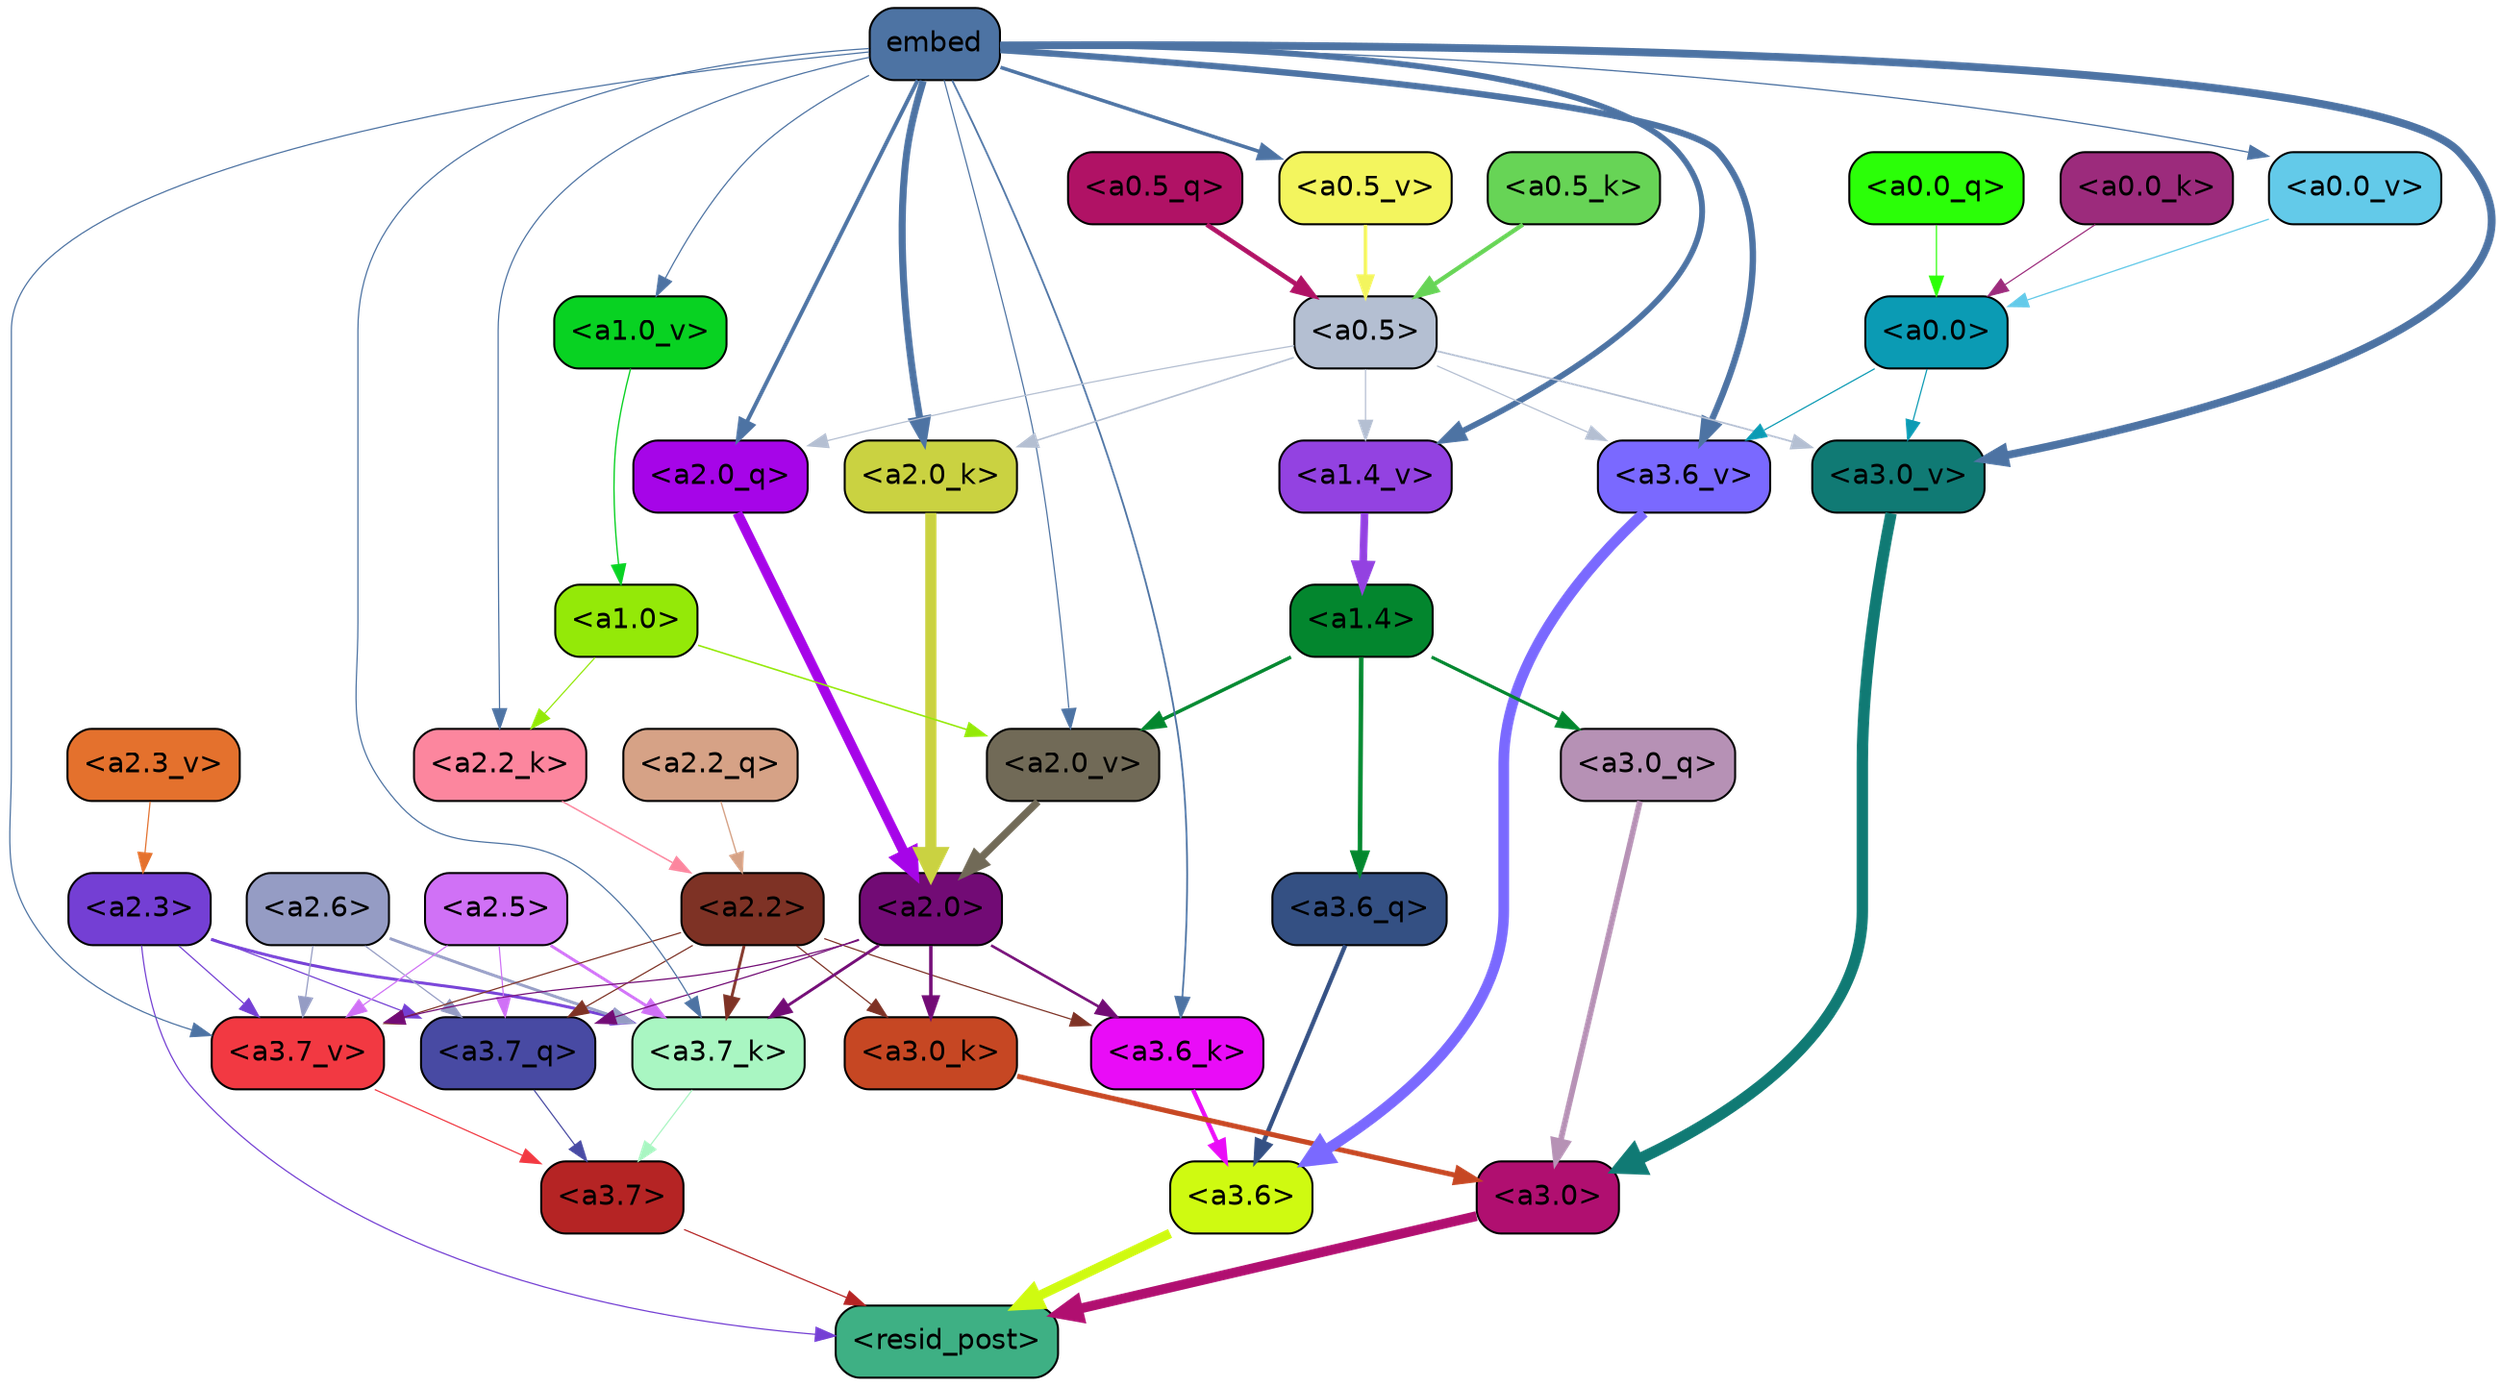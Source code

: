 strict digraph "" {
	graph [bgcolor=transparent,
		layout=dot,
		overlap=false,
		splines=true
	];
	"<a3.7>"	[color=black,
		fillcolor="#b52424",
		fontname=Helvetica,
		shape=box,
		style="filled, rounded"];
	"<resid_post>"	[color=black,
		fillcolor="#3eb084",
		fontname=Helvetica,
		shape=box,
		style="filled, rounded"];
	"<a3.7>" -> "<resid_post>"	[color="#b52424",
		penwidth=0.6];
	"<a3.6>"	[color=black,
		fillcolor="#cffa11",
		fontname=Helvetica,
		shape=box,
		style="filled, rounded"];
	"<a3.6>" -> "<resid_post>"	[color="#cffa11",
		penwidth=4.746312499046326];
	"<a3.0>"	[color=black,
		fillcolor="#b00f70",
		fontname=Helvetica,
		shape=box,
		style="filled, rounded"];
	"<a3.0>" -> "<resid_post>"	[color="#b00f70",
		penwidth=4.896343111991882];
	"<a2.3>"	[color=black,
		fillcolor="#743fd4",
		fontname=Helvetica,
		shape=box,
		style="filled, rounded"];
	"<a2.3>" -> "<resid_post>"	[color="#743fd4",
		penwidth=0.6];
	"<a3.7_q>"	[color=black,
		fillcolor="#484aa3",
		fontname=Helvetica,
		shape=box,
		style="filled, rounded"];
	"<a2.3>" -> "<a3.7_q>"	[color="#743fd4",
		penwidth=0.6];
	"<a3.7_k>"	[color=black,
		fillcolor="#a9f6c2",
		fontname=Helvetica,
		shape=box,
		style="filled, rounded"];
	"<a2.3>" -> "<a3.7_k>"	[color="#743fd4",
		penwidth=1.467104621231556];
	"<a3.7_v>"	[color=black,
		fillcolor="#f23942",
		fontname=Helvetica,
		shape=box,
		style="filled, rounded"];
	"<a2.3>" -> "<a3.7_v>"	[color="#743fd4",
		penwidth=0.6];
	"<a3.7_q>" -> "<a3.7>"	[color="#484aa3",
		penwidth=0.6];
	"<a3.6_q>"	[color=black,
		fillcolor="#345083",
		fontname=Helvetica,
		shape=box,
		style="filled, rounded"];
	"<a3.6_q>" -> "<a3.6>"	[color="#345083",
		penwidth=2.160832464694977];
	"<a3.0_q>"	[color=black,
		fillcolor="#b691b5",
		fontname=Helvetica,
		shape=box,
		style="filled, rounded"];
	"<a3.0_q>" -> "<a3.0>"	[color="#b691b5",
		penwidth=2.870753765106201];
	"<a3.7_k>" -> "<a3.7>"	[color="#a9f6c2",
		penwidth=0.6];
	"<a3.6_k>"	[color=black,
		fillcolor="#e90cf7",
		fontname=Helvetica,
		shape=box,
		style="filled, rounded"];
	"<a3.6_k>" -> "<a3.6>"	[color="#e90cf7",
		penwidth=2.13908451795578];
	"<a3.0_k>"	[color=black,
		fillcolor="#c64723",
		fontname=Helvetica,
		shape=box,
		style="filled, rounded"];
	"<a3.0_k>" -> "<a3.0>"	[color="#c64723",
		penwidth=2.520303964614868];
	"<a3.7_v>" -> "<a3.7>"	[color="#f23942",
		penwidth=0.6];
	"<a3.6_v>"	[color=black,
		fillcolor="#7a69ff",
		fontname=Helvetica,
		shape=box,
		style="filled, rounded"];
	"<a3.6_v>" -> "<a3.6>"	[color="#7a69ff",
		penwidth=5.297133803367615];
	"<a3.0_v>"	[color=black,
		fillcolor="#107a74",
		fontname=Helvetica,
		shape=box,
		style="filled, rounded"];
	"<a3.0_v>" -> "<a3.0>"	[color="#107a74",
		penwidth=5.680712580680847];
	"<a2.6>"	[color=black,
		fillcolor="#959cc4",
		fontname=Helvetica,
		shape=box,
		style="filled, rounded"];
	"<a2.6>" -> "<a3.7_q>"	[color="#959cc4",
		penwidth=0.6];
	"<a2.6>" -> "<a3.7_k>"	[color="#959cc4",
		penwidth=1.4453159049153328];
	"<a2.6>" -> "<a3.7_v>"	[color="#959cc4",
		penwidth=0.6];
	"<a2.5>"	[color=black,
		fillcolor="#d071f6",
		fontname=Helvetica,
		shape=box,
		style="filled, rounded"];
	"<a2.5>" -> "<a3.7_q>"	[color="#d071f6",
		penwidth=0.6];
	"<a2.5>" -> "<a3.7_k>"	[color="#d071f6",
		penwidth=1.4526091292500496];
	"<a2.5>" -> "<a3.7_v>"	[color="#d071f6",
		penwidth=0.6];
	"<a2.2>"	[color=black,
		fillcolor="#7e3225",
		fontname=Helvetica,
		shape=box,
		style="filled, rounded"];
	"<a2.2>" -> "<a3.7_q>"	[color="#7e3225",
		penwidth=0.6];
	"<a2.2>" -> "<a3.7_k>"	[color="#7e3225",
		penwidth=1.4310357049107552];
	"<a2.2>" -> "<a3.6_k>"	[color="#7e3225",
		penwidth=0.6];
	"<a2.2>" -> "<a3.0_k>"	[color="#7e3225",
		penwidth=0.6];
	"<a2.2>" -> "<a3.7_v>"	[color="#7e3225",
		penwidth=0.6];
	"<a2.0>"	[color=black,
		fillcolor="#720b75",
		fontname=Helvetica,
		shape=box,
		style="filled, rounded"];
	"<a2.0>" -> "<a3.7_q>"	[color="#720b75",
		penwidth=0.6];
	"<a2.0>" -> "<a3.7_k>"	[color="#720b75",
		penwidth=1.4314699843525887];
	"<a2.0>" -> "<a3.6_k>"	[color="#720b75",
		penwidth=1.2950235605239868];
	"<a2.0>" -> "<a3.0_k>"	[color="#720b75",
		penwidth=1.712992787361145];
	"<a2.0>" -> "<a3.7_v>"	[color="#720b75",
		penwidth=0.6];
	"<a1.4>"	[color=black,
		fillcolor="#03862e",
		fontname=Helvetica,
		shape=box,
		style="filled, rounded"];
	"<a1.4>" -> "<a3.6_q>"	[color="#03862e",
		penwidth=2.2719132900238037];
	"<a1.4>" -> "<a3.0_q>"	[color="#03862e",
		penwidth=1.5932877659797668];
	"<a2.0_v>"	[color=black,
		fillcolor="#716a57",
		fontname=Helvetica,
		shape=box,
		style="filled, rounded"];
	"<a1.4>" -> "<a2.0_v>"	[color="#03862e",
		penwidth=1.7291951477527618];
	embed	[color=black,
		fillcolor="#4d73a3",
		fontname=Helvetica,
		shape=box,
		style="filled, rounded"];
	embed -> "<a3.7_k>"	[color="#4d73a3",
		penwidth=0.6];
	embed -> "<a3.6_k>"	[color="#4d73a3",
		penwidth=0.891706109046936];
	embed -> "<a3.7_v>"	[color="#4d73a3",
		penwidth=0.6];
	embed -> "<a3.6_v>"	[color="#4d73a3",
		penwidth=3.1766927242279053];
	embed -> "<a3.0_v>"	[color="#4d73a3",
		penwidth=3.9005755856633186];
	"<a2.0_q>"	[color=black,
		fillcolor="#a605e8",
		fontname=Helvetica,
		shape=box,
		style="filled, rounded"];
	embed -> "<a2.0_q>"	[color="#4d73a3",
		penwidth=1.9666987657546997];
	"<a2.2_k>"	[color=black,
		fillcolor="#fc869e",
		fontname=Helvetica,
		shape=box,
		style="filled, rounded"];
	embed -> "<a2.2_k>"	[color="#4d73a3",
		penwidth=0.6];
	"<a2.0_k>"	[color=black,
		fillcolor="#cad241",
		fontname=Helvetica,
		shape=box,
		style="filled, rounded"];
	embed -> "<a2.0_k>"	[color="#4d73a3",
		penwidth=3.5067105293273926];
	embed -> "<a2.0_v>"	[color="#4d73a3",
		penwidth=0.6];
	"<a1.4_v>"	[color=black,
		fillcolor="#9342e1",
		fontname=Helvetica,
		shape=box,
		style="filled, rounded"];
	embed -> "<a1.4_v>"	[color="#4d73a3",
		penwidth=2.921818971633911];
	"<a1.0_v>"	[color=black,
		fillcolor="#08d222",
		fontname=Helvetica,
		shape=box,
		style="filled, rounded"];
	embed -> "<a1.0_v>"	[color="#4d73a3",
		penwidth=0.6];
	"<a0.5_v>"	[color=black,
		fillcolor="#f3f55e",
		fontname=Helvetica,
		shape=box,
		style="filled, rounded"];
	embed -> "<a0.5_v>"	[color="#4d73a3",
		penwidth=1.7693885564804077];
	"<a0.0_v>"	[color=black,
		fillcolor="#63cae9",
		fontname=Helvetica,
		shape=box,
		style="filled, rounded"];
	embed -> "<a0.0_v>"	[color="#4d73a3",
		penwidth=0.6300246715545654];
	"<a0.5>"	[color=black,
		fillcolor="#b4bfd2",
		fontname=Helvetica,
		shape=box,
		style="filled, rounded"];
	"<a0.5>" -> "<a3.6_v>"	[color="#b4bfd2",
		penwidth=0.6];
	"<a0.5>" -> "<a3.0_v>"	[color="#b4bfd2",
		penwidth=0.8493617177009583];
	"<a0.5>" -> "<a2.0_q>"	[color="#b4bfd2",
		penwidth=0.6];
	"<a0.5>" -> "<a2.0_k>"	[color="#b4bfd2",
		penwidth=0.7897228002548218];
	"<a0.5>" -> "<a1.4_v>"	[color="#b4bfd2",
		penwidth=0.6];
	"<a0.0>"	[color=black,
		fillcolor="#0b9bb4",
		fontname=Helvetica,
		shape=box,
		style="filled, rounded"];
	"<a0.0>" -> "<a3.6_v>"	[color="#0b9bb4",
		penwidth=0.6];
	"<a0.0>" -> "<a3.0_v>"	[color="#0b9bb4",
		penwidth=0.6];
	"<a2.2_q>"	[color=black,
		fillcolor="#d6a286",
		fontname=Helvetica,
		shape=box,
		style="filled, rounded"];
	"<a2.2_q>" -> "<a2.2>"	[color="#d6a286",
		penwidth=0.6677633281797171];
	"<a2.0_q>" -> "<a2.0>"	[color="#a605e8",
		penwidth=4.966194009408355];
	"<a2.2_k>" -> "<a2.2>"	[color="#fc869e",
		penwidth=0.7399393804371357];
	"<a2.0_k>" -> "<a2.0>"	[color="#cad241",
		penwidth=5.5817058570683];
	"<a2.3_v>"	[color=black,
		fillcolor="#e4712d",
		fontname=Helvetica,
		shape=box,
		style="filled, rounded"];
	"<a2.3_v>" -> "<a2.3>"	[color="#e4712d",
		penwidth=0.6];
	"<a2.0_v>" -> "<a2.0>"	[color="#716a57",
		penwidth=3.7102378383278847];
	"<a1.0>"	[color=black,
		fillcolor="#94e908",
		fontname=Helvetica,
		shape=box,
		style="filled, rounded"];
	"<a1.0>" -> "<a2.2_k>"	[color="#94e908",
		penwidth=0.6];
	"<a1.0>" -> "<a2.0_v>"	[color="#94e908",
		penwidth=0.7823128998279572];
	"<a1.4_v>" -> "<a1.4>"	[color="#9342e1",
		penwidth=3.84571635723114];
	"<a1.0_v>" -> "<a1.0>"	[color="#08d222",
		penwidth=0.6638844013214111];
	"<a0.5_q>"	[color=black,
		fillcolor="#b01265",
		fontname=Helvetica,
		shape=box,
		style="filled, rounded"];
	"<a0.5_q>" -> "<a0.5>"	[color="#b01265",
		penwidth=2.3498679399490356];
	"<a0.0_q>"	[color=black,
		fillcolor="#2bff08",
		fontname=Helvetica,
		shape=box,
		style="filled, rounded"];
	"<a0.0_q>" -> "<a0.0>"	[color="#2bff08",
		penwidth=0.6];
	"<a0.5_k>"	[color=black,
		fillcolor="#67d456",
		fontname=Helvetica,
		shape=box,
		style="filled, rounded"];
	"<a0.5_k>" -> "<a0.5>"	[color="#67d456",
		penwidth=2.1505037546157837];
	"<a0.0_k>"	[color=black,
		fillcolor="#9c2b7c",
		fontname=Helvetica,
		shape=box,
		style="filled, rounded"];
	"<a0.0_k>" -> "<a0.0>"	[color="#9c2b7c",
		penwidth=0.6];
	"<a0.5_v>" -> "<a0.5>"	[color="#f3f55e",
		penwidth=1.769389271736145];
	"<a0.0_v>" -> "<a0.0>"	[color="#63cae9",
		penwidth=0.6300240755081177];
}
